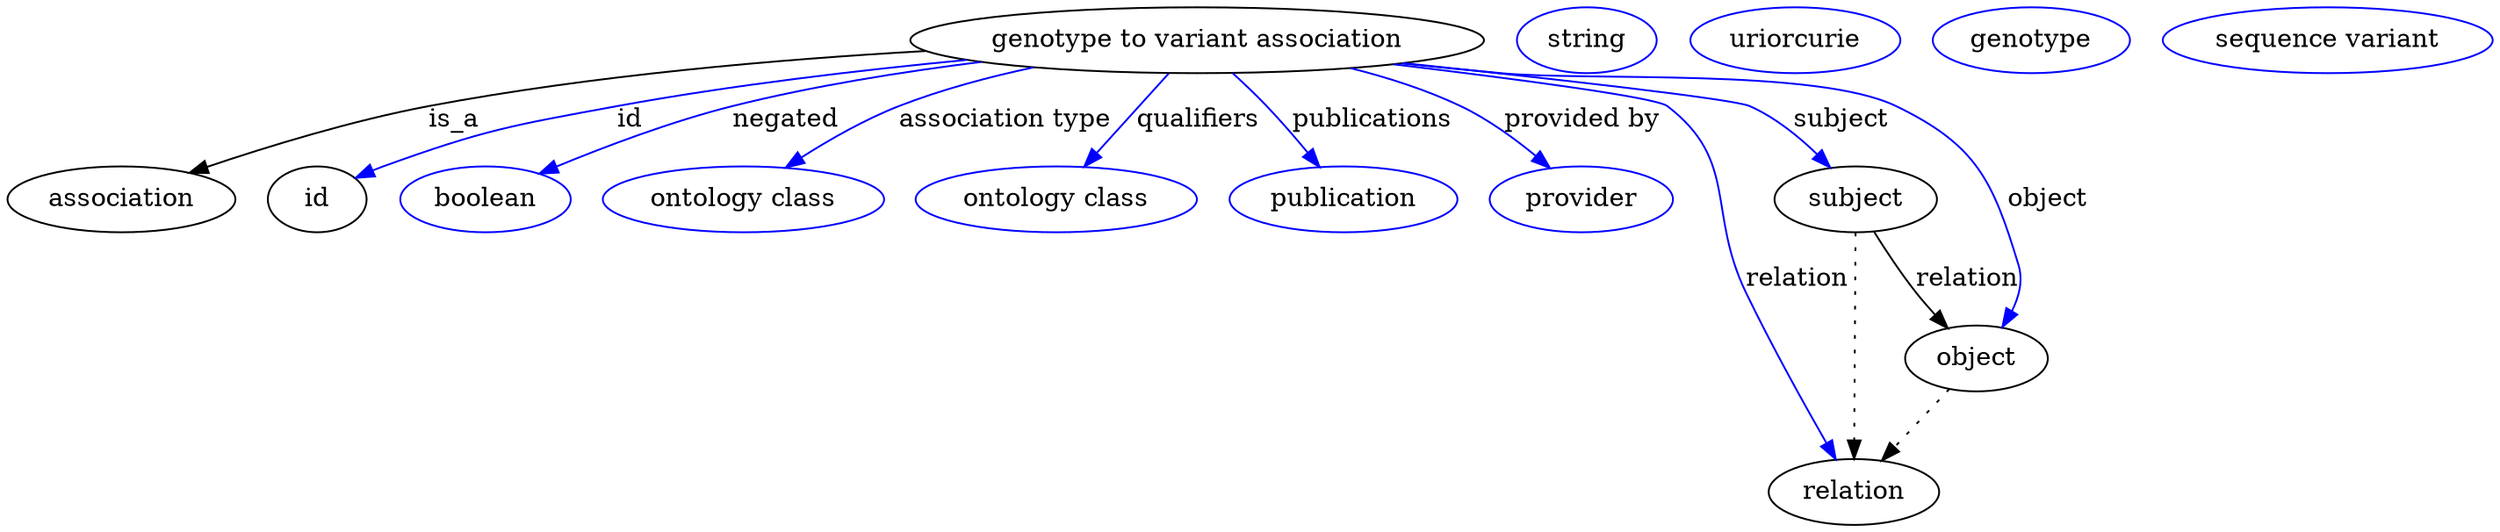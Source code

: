digraph {
	graph [bb="0,0,1120.6,283"];
	node [label="\N"];
	"genotype to variant association"	[height=0.5,
		label="genotype to variant association",
		pos="552.05,265",
		width=3.34];
	association	[height=0.5,
		pos="50.046,178",
		width=1.3902];
	"genotype to variant association" -> association	[label=is_a,
		lp="225.05,221.5",
		pos="e,83.791,191.38 441.25,257.93 374.87,252.96 289.07,244.17 214.05,229 172.4,220.58 126.21,206 93.493,194.76"];
	id	[height=0.5,
		pos="145.05,178",
		width=0.75];
	"genotype to variant association" -> id	[color=blue,
		label=id,
		lp="295.55,221.5",
		pos="e,166.12,189.64 450.2,255.31 374.13,246.45 268.63,229.12 181.05,196 179.2,195.3 177.32,194.55 175.44,193.76",
		style=solid];
	negated	[color=blue,
		height=0.5,
		label=boolean,
		pos="228.05,178",
		width=1.0652];
	"genotype to variant association" -> negated	[color=blue,
		label=negated,
		lp="372.55,221.5",
		pos="e,253.86,191.39 463.56,252.77 428.19,247.2 387.31,239.4 351.05,229 320.53,220.25 287.25,206.44 263.01,195.55",
		style=solid];
	"association type"	[color=blue,
		height=0.5,
		label="ontology class",
		pos="346.05,178",
		width=1.7151];
	"genotype to variant association" -> "association type"	[color=blue,
		label="association type",
		lp="468.05,221.5",
		pos="e,367.23,195.09 485.6,249.92 465.39,244.56 443.41,237.61 424.05,229 407.13,221.48 389.65,210.61 375.54,200.93",
		style=solid];
	qualifiers	[color=blue,
		height=0.5,
		label="ontology class",
		pos="487.05,178",
		width=1.7151];
	"genotype to variant association" -> qualifiers	[color=blue,
		label=qualifiers,
		lp="549.55,221.5",
		pos="e,499.96,195.89 538.89,246.8 529.49,234.51 516.7,217.77 506.17,204.01",
		style=solid];
	publications	[color=blue,
		height=0.5,
		label=publication,
		pos="617.05,178",
		width=1.3902];
	"genotype to variant association" -> publications	[color=blue,
		label=publications,
		lp="623.55,221.5",
		pos="e,604.41,195.69 565.25,246.93 569.65,241.23 574.57,234.85 579.05,229 585.34,220.78 592.2,211.77 598.33,203.7",
		style=solid];
	"provided by"	[color=blue,
		height=0.5,
		label=provider,
		pos="725.05,178",
		width=1.1193];
	"genotype to variant association" -> "provided by"	[color=blue,
		label="provided by",
		lp="717.05,221.5",
		pos="e,708.54,194.57 611.01,249.23 627.68,243.95 645.5,237.23 661.05,229 675.18,221.51 689.36,210.84 700.77,201.28",
		style=solid];
	relation	[height=0.5,
		pos="850.05,18",
		width=1.0471];
	"genotype to variant association" -> relation	[color=blue,
		label=relation,
		lp="827.05,134.5",
		pos="e,843.54,35.756 638.4,252.43 688.7,245.1 744.14,235.76 754.05,229 770.38,217.86 818.55,99.171 839.79,45.314",
		style=solid];
	subject	[height=0.5,
		pos="857.05,178",
		width=0.99297];
	"genotype to variant association" -> subject	[color=blue,
		label=subject,
		lp="847.55,221.5",
		pos="e,845.42,195.3 638.54,252.45 711.73,242.63 805.1,229.96 807.05,229 819.24,222.94 830.26,212.75 838.83,203.13",
		style=solid];
	object	[height=0.5,
		pos="910.05,91",
		width=0.9027];
	"genotype to variant association" -> object	[color=blue,
		label=object,
		lp="939.05,178",
		pos="e,919.86,108.44 637.34,252.31 651.91,250.44 666.9,248.6 681.05,247 723.19,242.23 832.96,247.66 871.05,229 912.13,208.87 916.55,186.75 \
926.05,142 927.73,134.07 926.31,125.6 923.74,117.94",
		style=solid];
	association_id	[color=blue,
		height=0.5,
		label=string,
		pos="721.05,265",
		width=0.84854];
	"genotype to variant association_relation"	[color=blue,
		height=0.5,
		label=uriorcurie,
		pos="815.05,265",
		width=1.2638];
	subject -> relation	[pos="e,850.81,36.188 856.28,159.79 855.07,132.48 852.7,78.994 851.26,46.38",
		style=dotted];
	subject -> object	[label=relation,
		lp="905.05,134.5",
		pos="e,897.64,107.69 865.22,160.45 870.3,150.54 877.16,137.82 884.05,127 886.38,123.34 888.97,119.56 891.59,115.9"];
	"genotype to variant association_subject"	[color=blue,
		height=0.5,
		label=genotype,
		pos="921.05,265",
		width=1.1916];
	object -> relation	[pos="e,863.74,35.205 896.73,74.243 888.99,65.088 879.09,53.364 870.39,43.074",
		style=dotted];
	"genotype to variant association_object"	[color=blue,
		height=0.5,
		label="sequence variant",
		pos="1051,265",
		width=1.9318];
}
